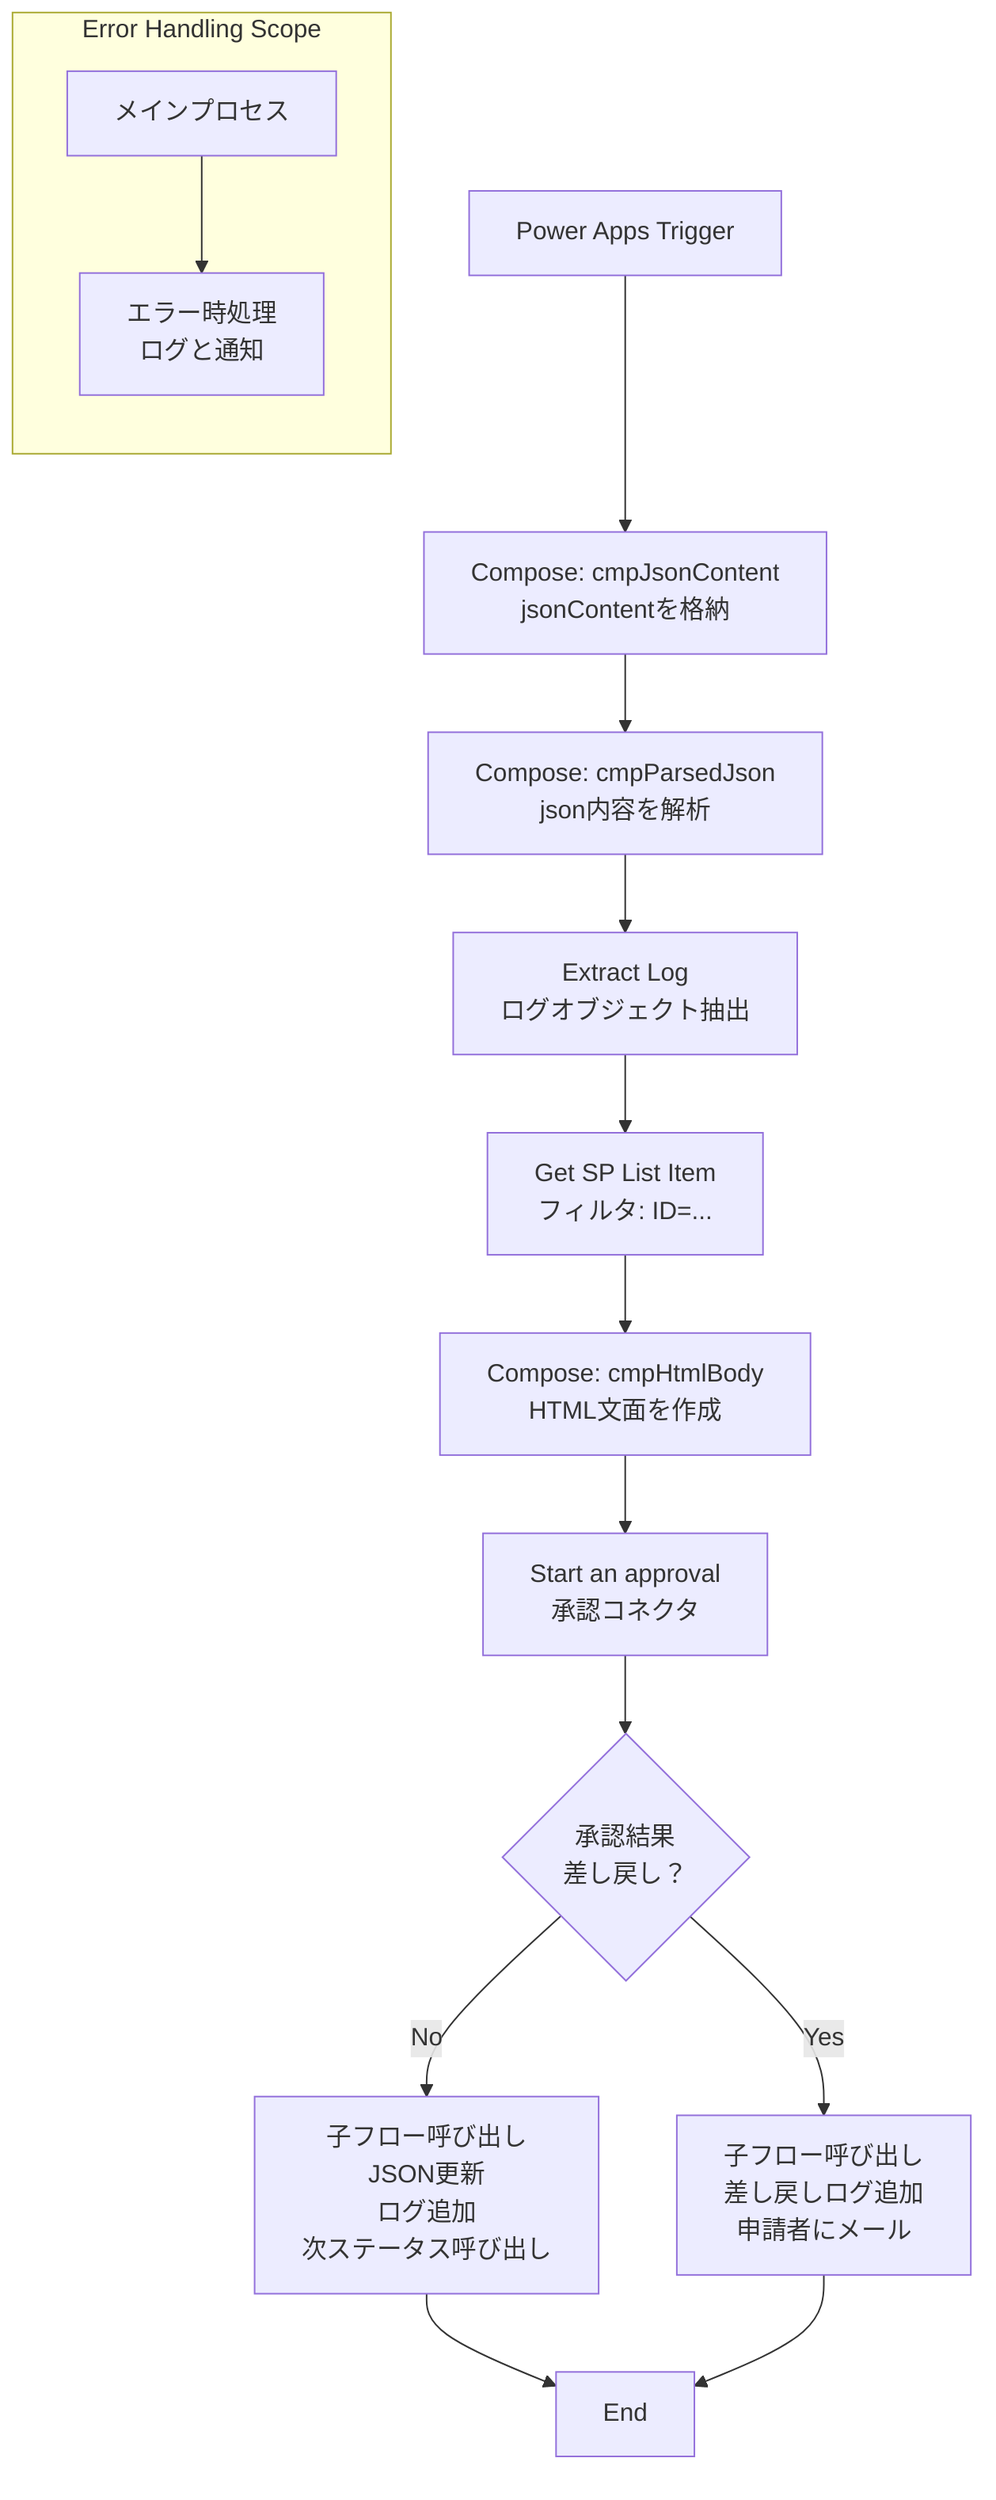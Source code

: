 flowchart TB
    A[Power Apps Trigger] --> B[Compose: cmpJsonContent\njsonContentを格納]
    B --> C[Compose: cmpParsedJson\njson内容を解析]
    C --> D[Extract Log\nログオブジェクト抽出]
    D --> E[Get SP List Item\nフィルタ: ID=...]
    E --> F[Compose: cmpHtmlBody\nHTML文面を作成]
    F --> G[Start an approval\n承認コネクタ]
    G --> H{承認結果\n差し戻し？}
    H -- No --> I[子フロー呼び出し\nJSON更新\nログ追加\n次ステータス呼び出し]
    H -- Yes --> J[子フロー呼び出し\n差し戻しログ追加\n申請者にメール]
    I --> K[End]
    J --> K[End]

    subgraph Error_Handling_Scope ["Error Handling Scope"]
        direction TB
        M[メインプロセス] --> N[エラー時処理\nログと通知]
    end